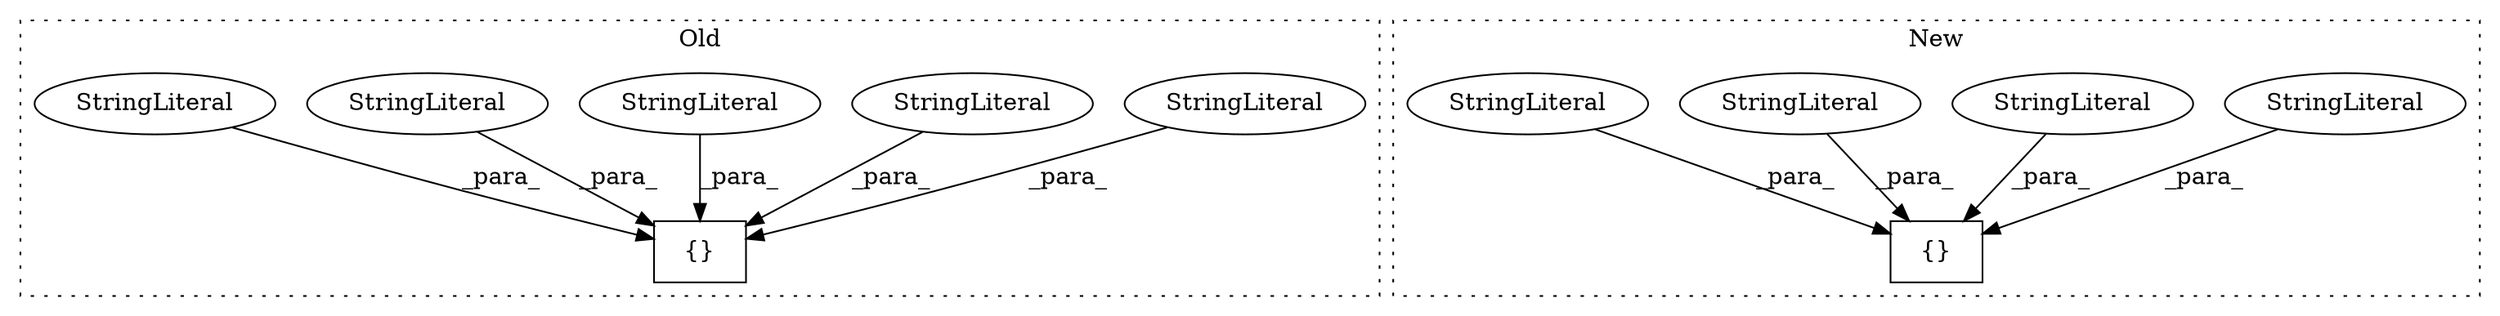digraph G {
subgraph cluster0 {
1 [label="{}" a="4" s="692,756" l="1,1" shape="box"];
4 [label="StringLiteral" a="45" s="693" l="7" shape="ellipse"];
5 [label="StringLiteral" a="45" s="709" l="12" shape="ellipse"];
6 [label="StringLiteral" a="45" s="739" l="17" shape="ellipse"];
9 [label="StringLiteral" a="45" s="722" l="16" shape="ellipse"];
11 [label="StringLiteral" a="45" s="701" l="7" shape="ellipse"];
label = "Old";
style="dotted";
}
subgraph cluster1 {
2 [label="StringLiteral" a="45" s="672" l="7" shape="ellipse"];
3 [label="{}" a="4" s="671,718" l="1,1" shape="box"];
7 [label="StringLiteral" a="45" s="701" l="17" shape="ellipse"];
8 [label="StringLiteral" a="45" s="688" l="12" shape="ellipse"];
10 [label="StringLiteral" a="45" s="680" l="7" shape="ellipse"];
label = "New";
style="dotted";
}
2 -> 3 [label="_para_"];
4 -> 1 [label="_para_"];
5 -> 1 [label="_para_"];
6 -> 1 [label="_para_"];
7 -> 3 [label="_para_"];
8 -> 3 [label="_para_"];
9 -> 1 [label="_para_"];
10 -> 3 [label="_para_"];
11 -> 1 [label="_para_"];
}